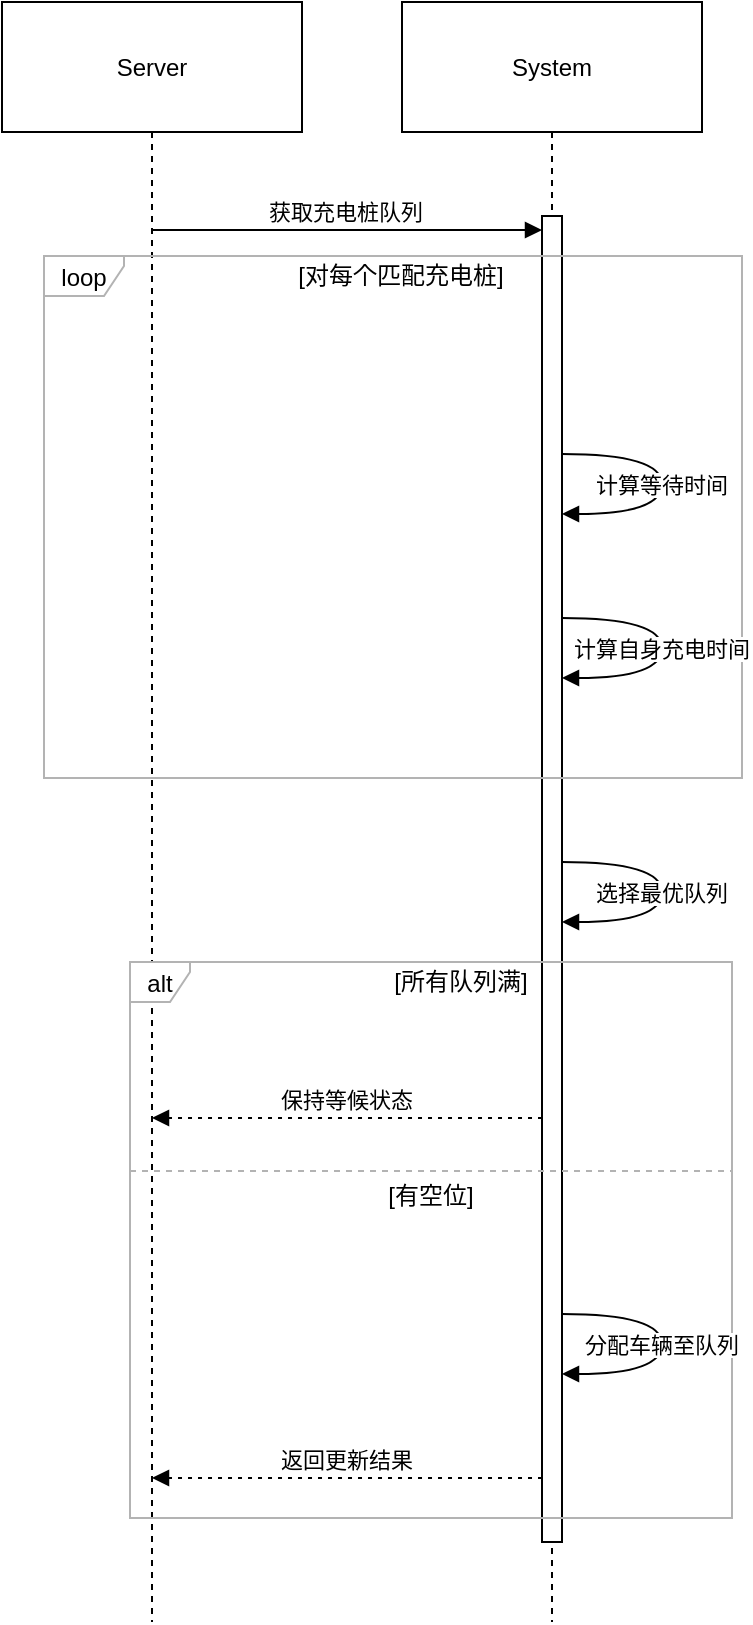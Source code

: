 <mxfile version="26.2.13">
  <diagram name="第 1 页" id="2BHJ6eeiq_Yv8pMzbxQ_">
    <mxGraphModel dx="704" dy="451" grid="1" gridSize="10" guides="1" tooltips="1" connect="1" arrows="1" fold="1" page="1" pageScale="1" pageWidth="827" pageHeight="1169" math="0" shadow="0">
      <root>
        <mxCell id="0" />
        <mxCell id="1" parent="0" />
        <mxCell id="SvPFumvQjwCVUMwXMOJ9-1" value="Server" style="shape=umlLifeline;perimeter=lifelinePerimeter;whiteSpace=wrap;container=1;dropTarget=0;collapsible=0;recursiveResize=0;outlineConnect=0;portConstraint=eastwest;newEdgeStyle={&quot;edgeStyle&quot;:&quot;elbowEdgeStyle&quot;,&quot;elbow&quot;:&quot;vertical&quot;,&quot;curved&quot;:0,&quot;rounded&quot;:0};size=65;" vertex="1" parent="1">
          <mxGeometry x="229" y="30" width="150" height="810" as="geometry" />
        </mxCell>
        <mxCell id="SvPFumvQjwCVUMwXMOJ9-2" value="System" style="shape=umlLifeline;perimeter=lifelinePerimeter;whiteSpace=wrap;container=1;dropTarget=0;collapsible=0;recursiveResize=0;outlineConnect=0;portConstraint=eastwest;newEdgeStyle={&quot;edgeStyle&quot;:&quot;elbowEdgeStyle&quot;,&quot;elbow&quot;:&quot;vertical&quot;,&quot;curved&quot;:0,&quot;rounded&quot;:0};size=65;" vertex="1" parent="1">
          <mxGeometry x="429" y="30" width="150" height="810" as="geometry" />
        </mxCell>
        <mxCell id="SvPFumvQjwCVUMwXMOJ9-4" value="" style="points=[];perimeter=orthogonalPerimeter;outlineConnect=0;targetShapes=umlLifeline;portConstraint=eastwest;newEdgeStyle={&quot;edgeStyle&quot;:&quot;elbowEdgeStyle&quot;,&quot;elbow&quot;:&quot;vertical&quot;,&quot;curved&quot;:0,&quot;rounded&quot;:0}" vertex="1" parent="SvPFumvQjwCVUMwXMOJ9-2">
          <mxGeometry x="70" y="107" width="10" height="663" as="geometry" />
        </mxCell>
        <mxCell id="SvPFumvQjwCVUMwXMOJ9-5" value="loop" style="shape=umlFrame;pointerEvents=0;dropTarget=0;strokeColor=#B3B3B3;height=20;width=40" vertex="1" parent="1">
          <mxGeometry x="250" y="157" width="349" height="261" as="geometry" />
        </mxCell>
        <mxCell id="SvPFumvQjwCVUMwXMOJ9-6" value="[对每个匹配充电桩]" style="text;strokeColor=none;fillColor=none;align=center;verticalAlign=middle;whiteSpace=wrap;" vertex="1" parent="SvPFumvQjwCVUMwXMOJ9-5">
          <mxGeometry x="45.118" width="266.882" height="20" as="geometry" />
        </mxCell>
        <mxCell id="SvPFumvQjwCVUMwXMOJ9-7" value="alt" style="shape=umlFrame;pointerEvents=0;dropTarget=0;strokeColor=#B3B3B3;height=20;width=30" vertex="1" parent="1">
          <mxGeometry x="293" y="510" width="301" height="278" as="geometry" />
        </mxCell>
        <mxCell id="SvPFumvQjwCVUMwXMOJ9-8" value="[所有队列满]" style="text;strokeColor=none;fillColor=none;align=center;verticalAlign=middle;whiteSpace=wrap;" vertex="1" parent="SvPFumvQjwCVUMwXMOJ9-7">
          <mxGeometry x="30" width="271" height="20" as="geometry" />
        </mxCell>
        <mxCell id="SvPFumvQjwCVUMwXMOJ9-9" value="[有空位]" style="shape=line;dashed=1;whiteSpace=wrap;verticalAlign=top;labelPosition=center;verticalLabelPosition=middle;align=center;strokeColor=#B3B3B3;" vertex="1" parent="SvPFumvQjwCVUMwXMOJ9-7">
          <mxGeometry y="103" width="301" height="3" as="geometry" />
        </mxCell>
        <mxCell id="SvPFumvQjwCVUMwXMOJ9-10" value="获取充电桩队列" style="verticalAlign=bottom;edgeStyle=elbowEdgeStyle;elbow=vertical;curved=0;rounded=0;endArrow=block;" edge="1" parent="1">
          <mxGeometry relative="1" as="geometry">
            <Array as="points">
              <mxPoint x="411" y="144" />
            </Array>
            <mxPoint x="303.548" y="144" as="sourcePoint" />
            <mxPoint x="499" y="144" as="targetPoint" />
          </mxGeometry>
        </mxCell>
        <mxCell id="SvPFumvQjwCVUMwXMOJ9-11" value="计算等待时间" style="curved=1;endArrow=block;rounded=0;" edge="1" parent="1">
          <mxGeometry relative="1" as="geometry">
            <Array as="points">
              <mxPoint x="559" y="256" />
              <mxPoint x="559" y="286" />
            </Array>
            <mxPoint x="509" y="256" as="sourcePoint" />
            <mxPoint x="509" y="286" as="targetPoint" />
          </mxGeometry>
        </mxCell>
        <mxCell id="SvPFumvQjwCVUMwXMOJ9-12" value="计算自身充电时间" style="curved=1;endArrow=block;rounded=0;" edge="1" parent="1">
          <mxGeometry relative="1" as="geometry">
            <Array as="points">
              <mxPoint x="559" y="338" />
              <mxPoint x="559" y="368" />
            </Array>
            <mxPoint x="509" y="338" as="sourcePoint" />
            <mxPoint x="509" y="368" as="targetPoint" />
          </mxGeometry>
        </mxCell>
        <mxCell id="SvPFumvQjwCVUMwXMOJ9-13" value="选择最优队列" style="curved=1;endArrow=block;rounded=0;" edge="1" parent="1">
          <mxGeometry relative="1" as="geometry">
            <Array as="points">
              <mxPoint x="559" y="460" />
              <mxPoint x="559" y="490" />
            </Array>
            <mxPoint x="509" y="460" as="sourcePoint" />
            <mxPoint x="509" y="490" as="targetPoint" />
          </mxGeometry>
        </mxCell>
        <mxCell id="SvPFumvQjwCVUMwXMOJ9-14" value="保持等候状态" style="verticalAlign=bottom;edgeStyle=elbowEdgeStyle;elbow=vertical;curved=0;rounded=0;dashed=1;dashPattern=2 3;endArrow=block;" edge="1" parent="1" source="SvPFumvQjwCVUMwXMOJ9-4" target="SvPFumvQjwCVUMwXMOJ9-1">
          <mxGeometry relative="1" as="geometry">
            <Array as="points">
              <mxPoint x="414" y="588" />
            </Array>
            <mxPoint x="504" y="588" as="sourcePoint" />
          </mxGeometry>
        </mxCell>
        <mxCell id="SvPFumvQjwCVUMwXMOJ9-15" value="分配车辆至队列" style="curved=1;endArrow=block;rounded=0;" edge="1" parent="1" source="SvPFumvQjwCVUMwXMOJ9-4" target="SvPFumvQjwCVUMwXMOJ9-4">
          <mxGeometry relative="1" as="geometry">
            <Array as="points">
              <mxPoint x="559" y="686" />
              <mxPoint x="559" y="716" />
            </Array>
          </mxGeometry>
        </mxCell>
        <mxCell id="SvPFumvQjwCVUMwXMOJ9-16" value="返回更新结果" style="verticalAlign=bottom;edgeStyle=elbowEdgeStyle;elbow=vertical;curved=0;rounded=0;dashed=1;dashPattern=2 3;endArrow=block;" edge="1" parent="1" source="SvPFumvQjwCVUMwXMOJ9-4" target="SvPFumvQjwCVUMwXMOJ9-1">
          <mxGeometry relative="1" as="geometry">
            <Array as="points">
              <mxPoint x="414" y="768" />
            </Array>
          </mxGeometry>
        </mxCell>
      </root>
    </mxGraphModel>
  </diagram>
</mxfile>
